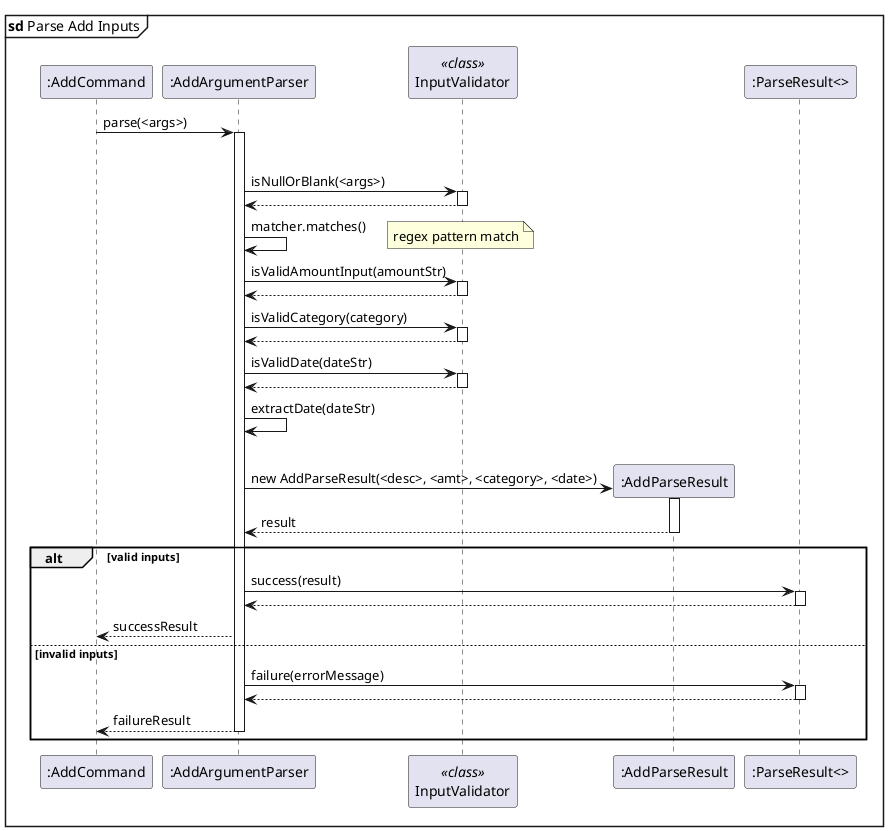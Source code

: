 @startuml add_parse

mainframe **sd** Parse Add Inputs

participant ":AddCommand" as AC
participant ":AddArgumentParser" as parser
participant "InputValidator" as validator <<class>>

AC -> parser: parse(<args>)
activate parser

alt valid inputs
parser -> validator: isNullOrBlank(<args>)
activate validator
validator --> parser:
deactivate validator

parser -> parser: matcher.matches()
note right: regex pattern match

    parser -> validator: isValidAmountInput(amountStr)
    activate validator
    validator --> parser
    deactivate validator

    parser -> validator: isValidCategory(category)
    activate validator
    validator --> parser:
    deactivate validator

    parser -> validator: isValidDate(dateStr)
    activate validator
    validator --> parser:
    deactivate validator

    parser -> parser: extractDate(dateStr)

    |||
    create ":AddParseResult" as APR
    parser -> APR: new AddParseResult(<desc>, <amt>, <category>, <date>)
    activate APR
    APR --> parser: result
    deactivate APR
    participant ":ParseResult<>" as PR

alt valid inputs
    parser -> PR: success(result)
    activate PR
    PR --> parser:
    deactivate PR

    parser --> AC: successResult

else invalid inputs

    parser -> PR: failure(errorMessage)
    activate PR
    PR --> parser:
    deactivate PR

    parser --> AC: failureResult
    deactivate parser

end

deactivate parser

@enduml
